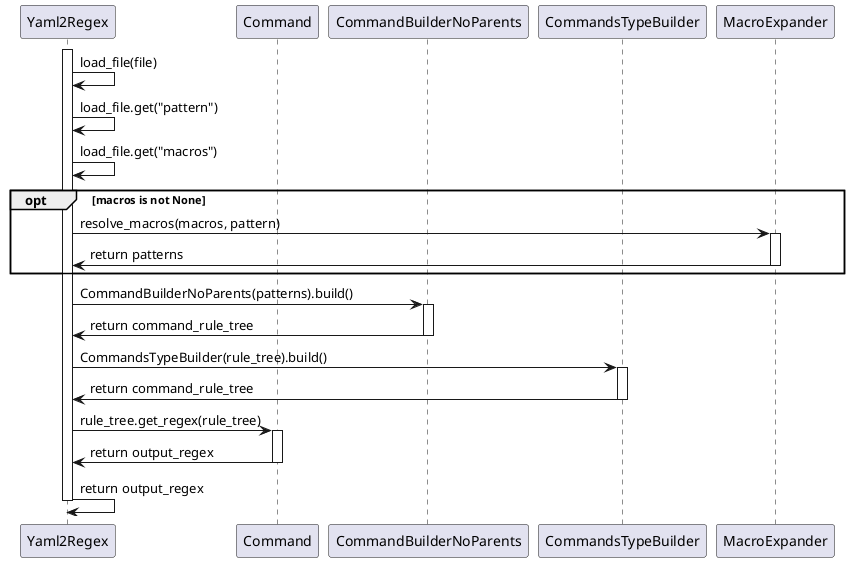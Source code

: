 @startuml sequence_diagram_regex_module
participant "Yaml2Regex" as Y
participant "Command" as C
participant "CommandBuilderNoParents" as CNP
participant "CommandsTypeBuilder" as CTB
participant "MacroExpander" as ME

activate Y
Y -> Y : load_file(file)

Y -> Y : load_file.get("pattern")
Y -> Y : load_file.get("macros")

opt macros is not None
    Y -> ME : resolve_macros(macros, pattern)
    activate ME
    Y <- ME : return patterns
    deactivate ME
end

activate Y
Y -> CNP : CommandBuilderNoParents(patterns).build()
activate CNP
CNP -> Y : return command_rule_tree
deactivate CNP


Y -> CTB : CommandsTypeBuilder(rule_tree).build()
activate CTB
CTB -> Y: return command_rule_tree
deactivate CTB

Y -> C : rule_tree.get_regex(rule_tree)
activate C
C -> Y : return output_regex
deactivate C

Y -> Y : return output_regex
deactivate Y
@enduml
